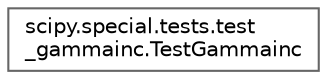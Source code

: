 digraph "Graphical Class Hierarchy"
{
 // LATEX_PDF_SIZE
  bgcolor="transparent";
  edge [fontname=Helvetica,fontsize=10,labelfontname=Helvetica,labelfontsize=10];
  node [fontname=Helvetica,fontsize=10,shape=box,height=0.2,width=0.4];
  rankdir="LR";
  Node0 [id="Node000000",label="scipy.special.tests.test\l_gammainc.TestGammainc",height=0.2,width=0.4,color="grey40", fillcolor="white", style="filled",URL="$da/d5e/classscipy_1_1special_1_1tests_1_1test__gammainc_1_1TestGammainc.html",tooltip=" "];
}
